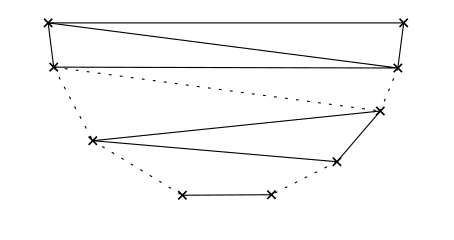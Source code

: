 <?xml version="1.0"?>
<!DOCTYPE ipe SYSTEM "ipe.dtd">
<ipe version="70005" creator="Ipe 7.1.1">
<info created="D:20130424163137" modified="D:20130606122015"/>
<ipestyle name="basic">
<symbol name="arrow/arc(spx)">
<path stroke="sym-stroke" fill="sym-stroke" pen="sym-pen">
0 0 m
-1 0.333 l
-1 -0.333 l
h
</path>
</symbol>
<symbol name="arrow/farc(spx)">
<path stroke="sym-stroke" fill="white" pen="sym-pen">
0 0 m
-1 0.333 l
-1 -0.333 l
h
</path>
</symbol>
<symbol name="mark/circle(sx)" transformations="translations">
<path fill="sym-stroke">
0.6 0 0 0.6 0 0 e
0.4 0 0 0.4 0 0 e
</path>
</symbol>
<symbol name="mark/disk(sx)" transformations="translations">
<path fill="sym-stroke">
0.6 0 0 0.6 0 0 e
</path>
</symbol>
<symbol name="mark/fdisk(sfx)" transformations="translations">
<group>
<path fill="sym-fill">
0.5 0 0 0.5 0 0 e
</path>
<path fill="sym-stroke" fillrule="eofill">
0.6 0 0 0.6 0 0 e
0.4 0 0 0.4 0 0 e
</path>
</group>
</symbol>
<symbol name="mark/box(sx)" transformations="translations">
<path fill="sym-stroke" fillrule="eofill">
-0.6 -0.6 m
0.6 -0.6 l
0.6 0.6 l
-0.6 0.6 l
h
-0.4 -0.4 m
0.4 -0.4 l
0.4 0.4 l
-0.4 0.4 l
h
</path>
</symbol>
<symbol name="mark/square(sx)" transformations="translations">
<path fill="sym-stroke">
-0.6 -0.6 m
0.6 -0.6 l
0.6 0.6 l
-0.6 0.6 l
h
</path>
</symbol>
<symbol name="mark/fsquare(sfx)" transformations="translations">
<group>
<path fill="sym-fill">
-0.5 -0.5 m
0.5 -0.5 l
0.5 0.5 l
-0.5 0.5 l
h
</path>
<path fill="sym-stroke" fillrule="eofill">
-0.6 -0.6 m
0.6 -0.6 l
0.6 0.6 l
-0.6 0.6 l
h
-0.4 -0.4 m
0.4 -0.4 l
0.4 0.4 l
-0.4 0.4 l
h
</path>
</group>
</symbol>
<symbol name="mark/cross(sx)" transformations="translations">
<group>
<path fill="sym-stroke">
-0.43 -0.57 m
0.57 0.43 l
0.43 0.57 l
-0.57 -0.43 l
h
</path>
<path fill="sym-stroke">
-0.43 0.57 m
0.57 -0.43 l
0.43 -0.57 l
-0.57 0.43 l
h
</path>
</group>
</symbol>
<symbol name="arrow/fnormal(spx)">
<path stroke="sym-stroke" fill="white" pen="sym-pen">
0 0 m
-1 0.333 l
-1 -0.333 l
h
</path>
</symbol>
<symbol name="arrow/pointed(spx)">
<path stroke="sym-stroke" fill="sym-stroke" pen="sym-pen">
0 0 m
-1 0.333 l
-0.8 0 l
-1 -0.333 l
h
</path>
</symbol>
<symbol name="arrow/fpointed(spx)">
<path stroke="sym-stroke" fill="white" pen="sym-pen">
0 0 m
-1 0.333 l
-0.8 0 l
-1 -0.333 l
h
</path>
</symbol>
<symbol name="arrow/linear(spx)">
<path stroke="sym-stroke" pen="sym-pen">
-1 0.333 m
0 0 l
-1 -0.333 l
</path>
</symbol>
<symbol name="arrow/fdouble(spx)">
<path stroke="sym-stroke" fill="white" pen="sym-pen">
0 0 m
-1 0.333 l
-1 -0.333 l
h
-1 0 m
-2 0.333 l
-2 -0.333 l
h
</path>
</symbol>
<symbol name="arrow/double(spx)">
<path stroke="sym-stroke" fill="sym-stroke" pen="sym-pen">
0 0 m
-1 0.333 l
-1 -0.333 l
h
-1 0 m
-2 0.333 l
-2 -0.333 l
h
</path>
</symbol>
<pen name="heavier" value="0.8"/>
<pen name="fat" value="1.2"/>
<pen name="ultrafat" value="2"/>
<symbolsize name="large" value="5"/>
<symbolsize name="small" value="2"/>
<symbolsize name="tiny" value="1.1"/>
<arrowsize name="large" value="10"/>
<arrowsize name="small" value="5"/>
<arrowsize name="tiny" value="3"/>
<color name="red" value="1 0 0"/>
<color name="green" value="0 1 0"/>
<color name="blue" value="0 0 1"/>
<color name="yellow" value="1 1 0"/>
<color name="orange" value="1 0.647 0"/>
<color name="gold" value="1 0.843 0"/>
<color name="purple" value="0.627 0.125 0.941"/>
<color name="gray" value="0.745"/>
<color name="brown" value="0.647 0.165 0.165"/>
<color name="navy" value="0 0 0.502"/>
<color name="pink" value="1 0.753 0.796"/>
<color name="seagreen" value="0.18 0.545 0.341"/>
<color name="turquoise" value="0.251 0.878 0.816"/>
<color name="violet" value="0.933 0.51 0.933"/>
<color name="darkblue" value="0 0 0.545"/>
<color name="darkcyan" value="0 0.545 0.545"/>
<color name="darkgray" value="0.663"/>
<color name="darkgreen" value="0 0.392 0"/>
<color name="darkmagenta" value="0.545 0 0.545"/>
<color name="darkorange" value="1 0.549 0"/>
<color name="darkred" value="0.545 0 0"/>
<color name="lightblue" value="0.678 0.847 0.902"/>
<color name="lightcyan" value="0.878 1 1"/>
<color name="lightgray" value="0.827"/>
<color name="lightgreen" value="0.565 0.933 0.565"/>
<color name="lightyellow" value="1 1 0.878"/>
<dashstyle name="dashed" value="[4] 0"/>
<dashstyle name="dotted" value="[1 3] 0"/>
<dashstyle name="dash dotted" value="[4 2 1 2] 0"/>
<dashstyle name="dash dot dotted" value="[4 2 1 2 1 2] 0"/>
<textsize name="large" value="\large"/>
<textsize name="small" value="\small"/>
<textsize name="tiny" value="\tiny"/>
<textsize name="Large" value="\Large"/>
<textsize name="LARGE" value="\LARGE"/>
<textsize name="huge" value="\huge"/>
<textsize name="Huge" value="\Huge"/>
<textsize name="footnote" value="\footnotesize"/>
<textstyle name="center" begin="\begin{center}" end="\end{center}"/>
<textstyle name="itemize" begin="\begin{itemize}" end="\end{itemize}"/>
<textstyle name="item" begin="\begin{itemize}\item{}" end="\end{itemize}"/>
<gridsize name="4 pts" value="4"/>
<gridsize name="8 pts (~3 mm)" value="8"/>
<gridsize name="16 pts (~6 mm)" value="16"/>
<gridsize name="32 pts (~12 mm)" value="32"/>
<gridsize name="10 pts (~3.5 mm)" value="10"/>
<gridsize name="20 pts (~7 mm)" value="20"/>
<gridsize name="14 pts (~5 mm)" value="14"/>
<gridsize name="28 pts (~10 mm)" value="28"/>
<gridsize name="56 pts (~20 mm)" value="56"/>
<anglesize name="90 deg" value="90"/>
<anglesize name="60 deg" value="60"/>
<anglesize name="45 deg" value="45"/>
<anglesize name="30 deg" value="30"/>
<anglesize name="22.5 deg" value="22.5"/>
<tiling name="falling" angle="-60" step="4" width="1"/>
<tiling name="rising" angle="30" step="4" width="1"/>
</ipestyle>
<page>
<layer name="vertices"/>
<layer name="boundaryEdges"/>
<layer name="verticesName"/>
<layer name="delta"/>
<layer name="internalEdges"/>
<layer name="regionName"/>
<layer name="darkgrey"/>
<layer name="lightgrey"/>
<layer name="facet-index"/>
<view layers="vertices boundaryEdges internalEdges" active="internalEdges"/>
<view layers="vertices boundaryEdges verticesName internalEdges" active="internalEdges"/>
<path layer="lightgrey" fill="lightgray">
192 768 m
194.015 752.065 l
208.072 725.587 l
240.332 705.948 l
272.392 706.135 l
295.966 718.013 l
311.584 736.275 l
317.904 751.754 l
320 768 l
h
</path>
<path layer="darkgrey" fill="darkgray">
208.072 725.587 m
311.584 736.275 l
295.966 718.013 l
272.392 706.135 l
240.332 705.948 l
h
</path>
<path fill="lightgray">
192 768 m
194.015 752.065 l
208.072 725.587 l
311.584 736.275 l
317.904 751.754 l
320 768 l
h
</path>
<use layer="vertices" name="mark/cross(sx)" pos="192 768" size="normal" stroke="black"/>
<use name="mark/cross(sx)" pos="320 768" size="normal" stroke="black"/>
<use name="mark/cross(sx)" pos="240.332 705.948" size="normal" stroke="black"/>
<use name="mark/cross(sx)" pos="272.392 706.135" size="normal" stroke="black"/>
<use name="mark/cross(sx)" pos="194.015 752.065" size="normal" stroke="black"/>
<use name="mark/cross(sx)" pos="317.904 751.754" size="normal" stroke="black"/>
<use name="mark/cross(sx)" pos="208.072 725.587" size="normal" stroke="black"/>
<path stroke="black">
192 768 m
320 768 l
</path>
<path layer="boundaryEdges" stroke="black">
192 768 m
194.015 752.065 l
194.015 752.065 l
</path>
<path stroke="black" dash="dotted">
194.015 752.065 m
208.072 725.587 l
</path>
<path stroke="black" dash="dotted">
208.072 725.587 m
240.332 705.948 l
</path>
<path stroke="black">
240.332 705.948 m
272.392 706.135 l
</path>
<path stroke="black">
317.904 751.754 m
320 768 l
</path>
<text layer="verticesName" transformations="translations" pos="176 768" stroke="black" type="label" valign="baseline">$O$</text>
<text matrix="1 0 0 1 -0.326912 -13.7116" transformations="translations" pos="176 768" stroke="black" type="label" valign="baseline">$H_1$</text>
<text matrix="1 0 0 1 16.5231 -52.3292" transformations="translations" pos="176 768" stroke="black" type="label" valign="baseline">$H_{k}$</text>
<text matrix="1 0 0 1 56.3503 -74.4752" transformations="translations" pos="176 768" stroke="black" type="label" valign="baseline">$H_{m_1}$</text>
<text matrix="1 0 0 1 88.7752 -74.4752" transformations="translations" pos="176 768" stroke="black" type="label" valign="baseline">$H_{m_0}$</text>
<text matrix="1 0 0 1 137.658 -39.7946" transformations="translations" pos="176 768" stroke="black" type="label" valign="baseline">$H_{k-1}$</text>
<text matrix="1 0 0 1 147.073 -13.2866" transformations="translations" pos="176 768" stroke="black" type="label" valign="baseline">$H_{0}$</text>
<text matrix="1 0 0 1 147.4 0.424985" transformations="translations" pos="176 768" stroke="black" type="label" valign="baseline">$Z_n$</text>
<path layer="delta" stroke="black">
176 752 m
336 752 l
</path>
<path stroke="black">
192 768 m
317.904 751.754 l
</path>
<text layer="verticesName" matrix="1 0 0 1 120.658 -60.0631" transformations="translations" pos="176 768" stroke="black" type="label" valign="baseline">$H_{k+1}$</text>
<use layer="boundaryEdges" name="mark/cross(sx)" pos="311.584 736.275" size="normal" stroke="black"/>
<use name="mark/cross(sx)" pos="295.966 718.013" size="normal" stroke="black"/>
<path stroke="black" dash="dotted">
317.904 751.754 m
311.584 736.275 l
</path>
<path stroke="black" dash="dotted">
295.966 718.013 m
272.392 706.135 l
</path>
<path stroke="black">
311.584 736.275 m
295.966 718.013 l
</path>
<path layer="internalEdges" stroke="black">
192 768 m
317.904 751.754 l
194.015 752.065 l
</path>
<path stroke="black" dash="dotted">
194.015 752.065 m
311.584 736.275 l
</path>
<path stroke="black">
208.072 725.587 m
295.966 718.013 l
</path>
<text layer="regionName" matrix="1 0 0 1 -1.00588 -3.52059" transformations="translations" pos="263.726 726.732" stroke="black" type="label" valign="baseline" size="small">$\Omega^-_k$</text>
<text matrix="1 0 0 1 -1.00597 9.55564" transformations="translations" pos="263.726 726.732" stroke="black" type="label" valign="baseline" size="small">$\Omega^+_k$</text>
<text layer="lightgrey" matrix="1 0 0 1 -11.0646 8.29781" transformations="translations" pos="263.726 726.732" stroke="black" type="label" valign="baseline" size="small">$\Omega$</text>
<text layer="facet-index" matrix="1 0 0 1 4.57677 2.28838" transformations="translations" pos="295.048 759.966" stroke="black" type="label" valign="baseline" size="tiny">$0$</text>
<text matrix="1 0 0 1 -89.5742 -2.28795" transformations="translations" pos="295.048 759.966" stroke="black" type="label" valign="baseline" size="tiny">$1$</text>
<text matrix="1 0 0 1 -88.2668 -27.4605" transformations="translations" pos="295.048 759.966" stroke="black" type="label" valign="baseline" size="tiny">$k$</text>
<text matrix="1 0 0 1 -6.86623 -31.3833" transformations="translations" pos="295.048 759.966" stroke="black" type="label" valign="baseline" size="tiny">$k+1$</text>
<path layer="internalEdges" stroke="black">
208.072 725.587 m
311.584 736.275 l
</path>
</page>
</ipe>
